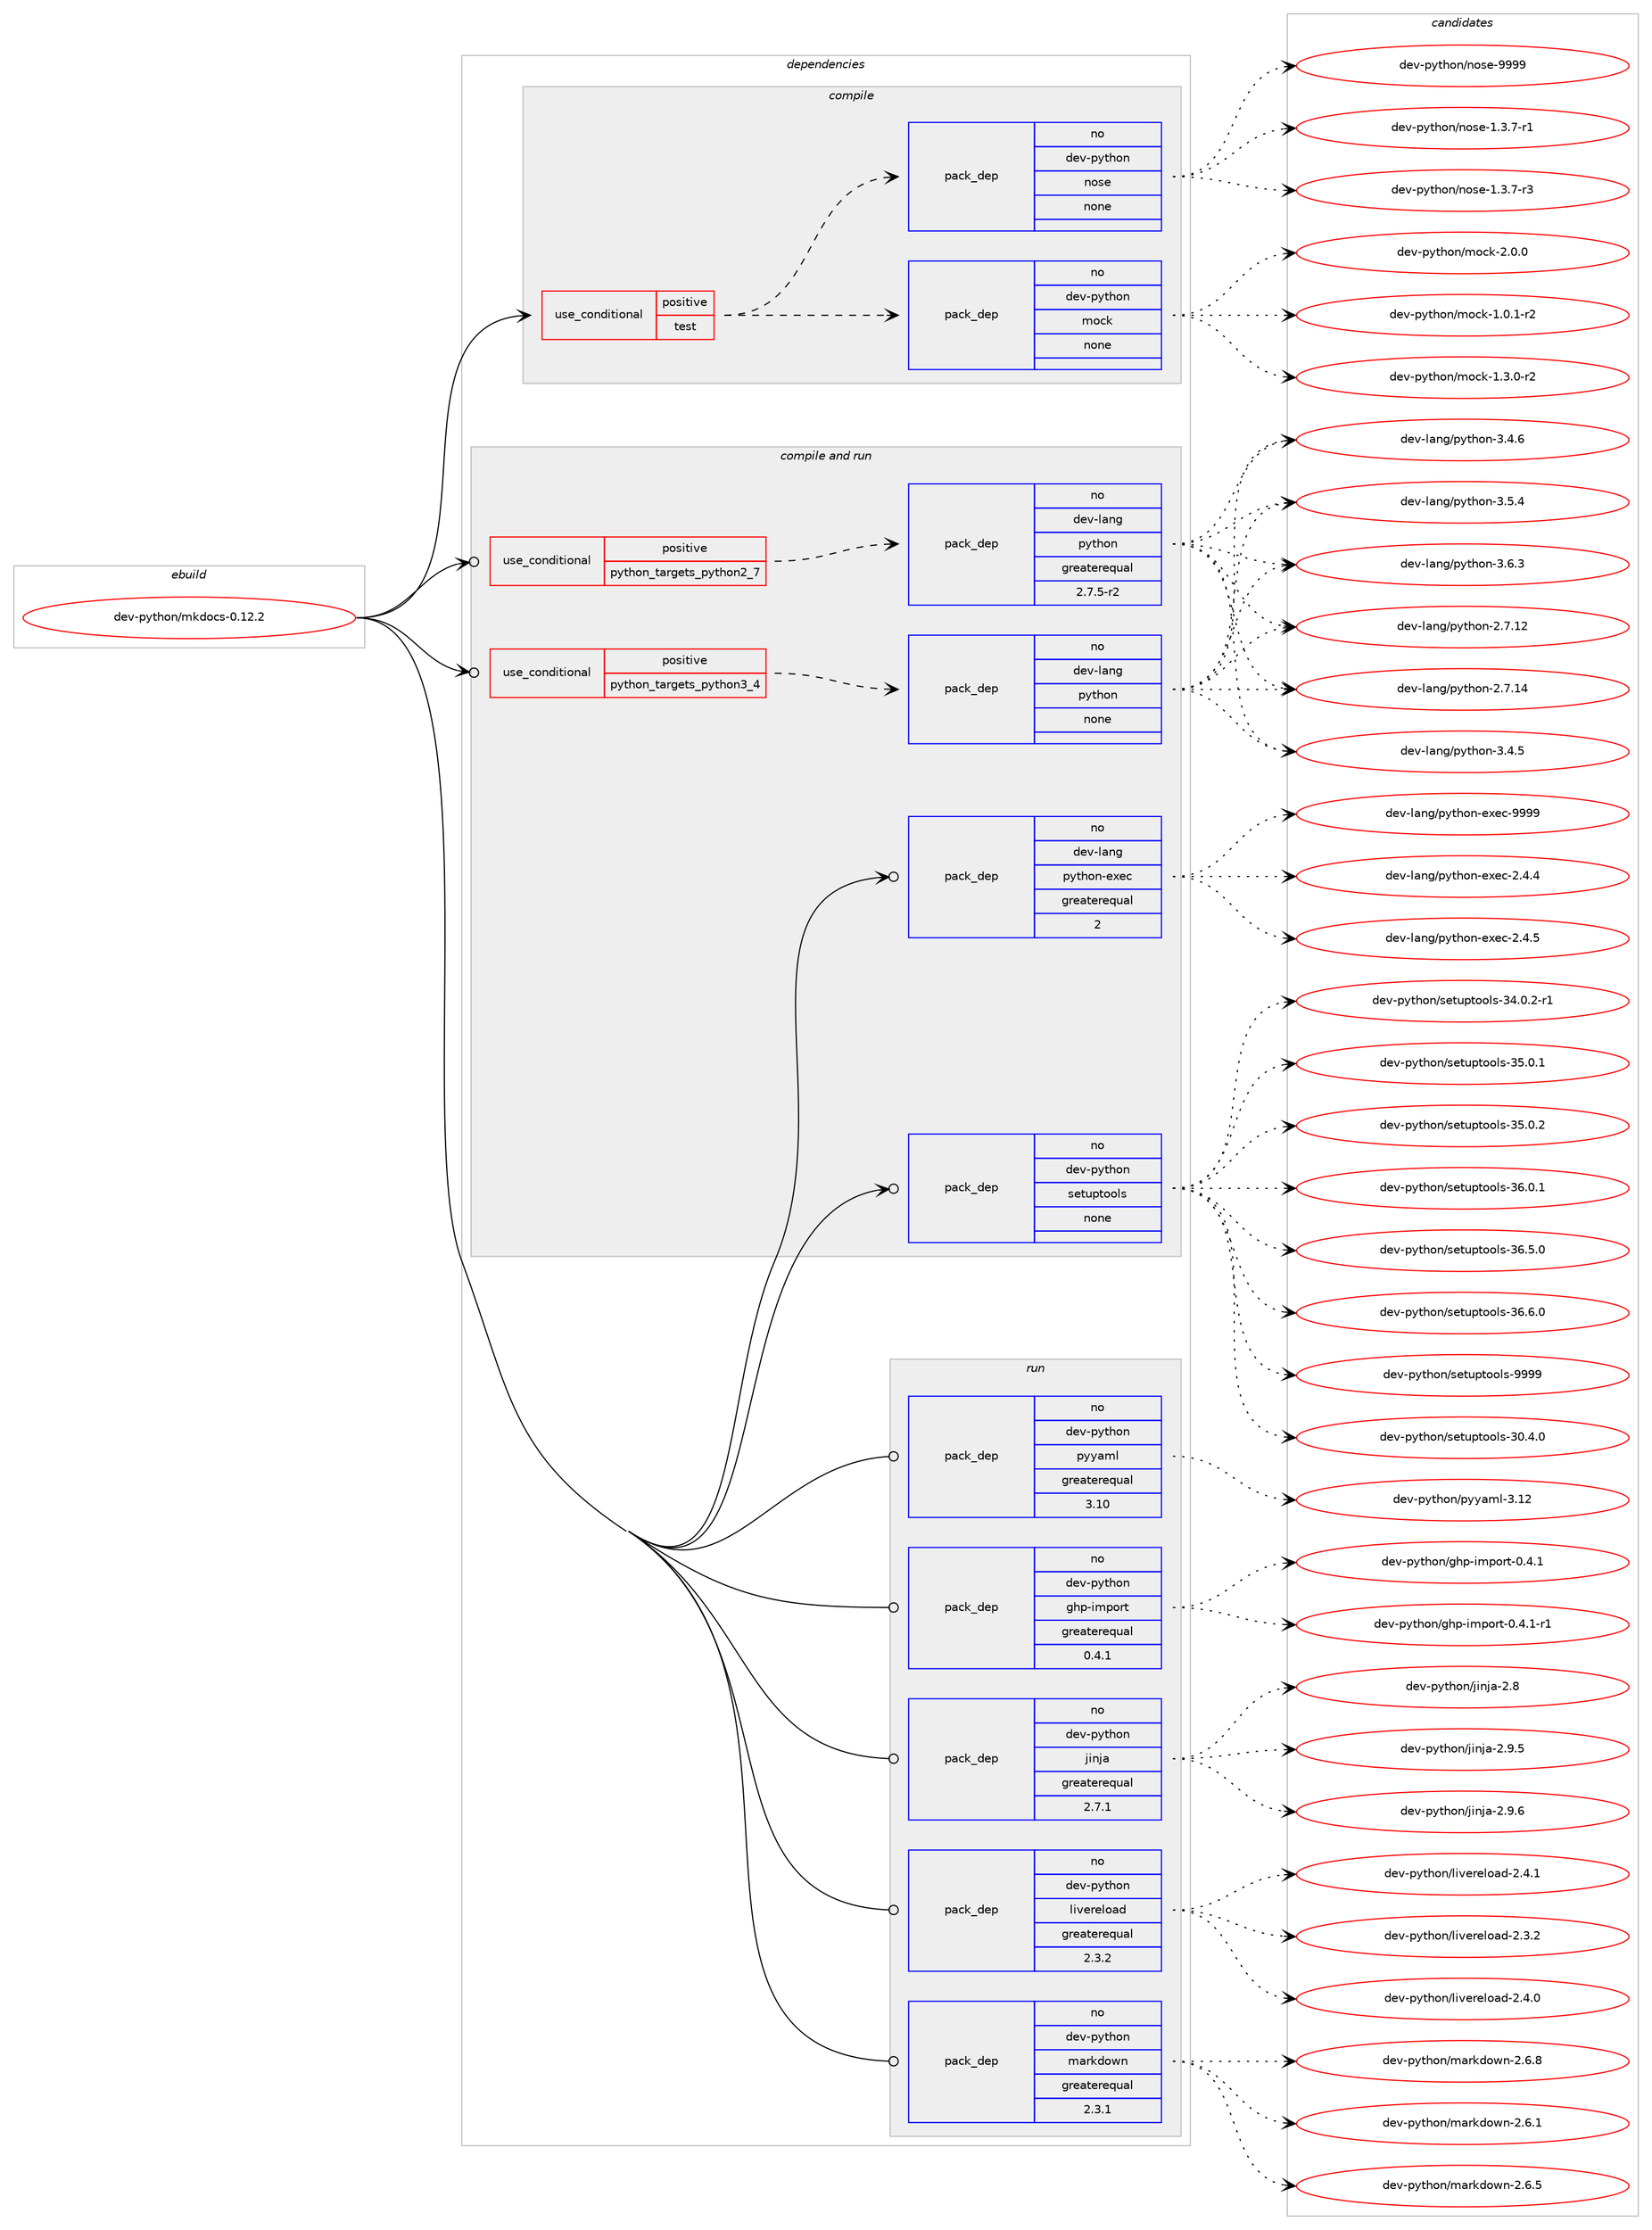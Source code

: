 digraph prolog {

# *************
# Graph options
# *************

newrank=true;
concentrate=true;
compound=true;
graph [rankdir=LR,fontname=Helvetica,fontsize=10,ranksep=1.5];#, ranksep=2.5, nodesep=0.2];
edge  [arrowhead=vee];
node  [fontname=Helvetica,fontsize=10];

# **********
# The ebuild
# **********

subgraph cluster_leftcol {
color=gray;
rank=same;
label=<<i>ebuild</i>>;
id [label="dev-python/mkdocs-0.12.2", color=red, width=4, href="../dev-python/mkdocs-0.12.2.svg"];
}

# ****************
# The dependencies
# ****************

subgraph cluster_midcol {
color=gray;
label=<<i>dependencies</i>>;
subgraph cluster_compile {
fillcolor="#eeeeee";
style=filled;
label=<<i>compile</i>>;
subgraph cond35527 {
dependency166297 [label=<<TABLE BORDER="0" CELLBORDER="1" CELLSPACING="0" CELLPADDING="4"><TR><TD ROWSPAN="3" CELLPADDING="10">use_conditional</TD></TR><TR><TD>positive</TD></TR><TR><TD>test</TD></TR></TABLE>>, shape=none, color=red];
subgraph pack126915 {
dependency166298 [label=<<TABLE BORDER="0" CELLBORDER="1" CELLSPACING="0" CELLPADDING="4" WIDTH="220"><TR><TD ROWSPAN="6" CELLPADDING="30">pack_dep</TD></TR><TR><TD WIDTH="110">no</TD></TR><TR><TD>dev-python</TD></TR><TR><TD>mock</TD></TR><TR><TD>none</TD></TR><TR><TD></TD></TR></TABLE>>, shape=none, color=blue];
}
dependency166297:e -> dependency166298:w [weight=20,style="dashed",arrowhead="vee"];
subgraph pack126916 {
dependency166299 [label=<<TABLE BORDER="0" CELLBORDER="1" CELLSPACING="0" CELLPADDING="4" WIDTH="220"><TR><TD ROWSPAN="6" CELLPADDING="30">pack_dep</TD></TR><TR><TD WIDTH="110">no</TD></TR><TR><TD>dev-python</TD></TR><TR><TD>nose</TD></TR><TR><TD>none</TD></TR><TR><TD></TD></TR></TABLE>>, shape=none, color=blue];
}
dependency166297:e -> dependency166299:w [weight=20,style="dashed",arrowhead="vee"];
}
id:e -> dependency166297:w [weight=20,style="solid",arrowhead="vee"];
}
subgraph cluster_compileandrun {
fillcolor="#eeeeee";
style=filled;
label=<<i>compile and run</i>>;
subgraph cond35528 {
dependency166300 [label=<<TABLE BORDER="0" CELLBORDER="1" CELLSPACING="0" CELLPADDING="4"><TR><TD ROWSPAN="3" CELLPADDING="10">use_conditional</TD></TR><TR><TD>positive</TD></TR><TR><TD>python_targets_python2_7</TD></TR></TABLE>>, shape=none, color=red];
subgraph pack126917 {
dependency166301 [label=<<TABLE BORDER="0" CELLBORDER="1" CELLSPACING="0" CELLPADDING="4" WIDTH="220"><TR><TD ROWSPAN="6" CELLPADDING="30">pack_dep</TD></TR><TR><TD WIDTH="110">no</TD></TR><TR><TD>dev-lang</TD></TR><TR><TD>python</TD></TR><TR><TD>greaterequal</TD></TR><TR><TD>2.7.5-r2</TD></TR></TABLE>>, shape=none, color=blue];
}
dependency166300:e -> dependency166301:w [weight=20,style="dashed",arrowhead="vee"];
}
id:e -> dependency166300:w [weight=20,style="solid",arrowhead="odotvee"];
subgraph cond35529 {
dependency166302 [label=<<TABLE BORDER="0" CELLBORDER="1" CELLSPACING="0" CELLPADDING="4"><TR><TD ROWSPAN="3" CELLPADDING="10">use_conditional</TD></TR><TR><TD>positive</TD></TR><TR><TD>python_targets_python3_4</TD></TR></TABLE>>, shape=none, color=red];
subgraph pack126918 {
dependency166303 [label=<<TABLE BORDER="0" CELLBORDER="1" CELLSPACING="0" CELLPADDING="4" WIDTH="220"><TR><TD ROWSPAN="6" CELLPADDING="30">pack_dep</TD></TR><TR><TD WIDTH="110">no</TD></TR><TR><TD>dev-lang</TD></TR><TR><TD>python</TD></TR><TR><TD>none</TD></TR><TR><TD></TD></TR></TABLE>>, shape=none, color=blue];
}
dependency166302:e -> dependency166303:w [weight=20,style="dashed",arrowhead="vee"];
}
id:e -> dependency166302:w [weight=20,style="solid",arrowhead="odotvee"];
subgraph pack126919 {
dependency166304 [label=<<TABLE BORDER="0" CELLBORDER="1" CELLSPACING="0" CELLPADDING="4" WIDTH="220"><TR><TD ROWSPAN="6" CELLPADDING="30">pack_dep</TD></TR><TR><TD WIDTH="110">no</TD></TR><TR><TD>dev-lang</TD></TR><TR><TD>python-exec</TD></TR><TR><TD>greaterequal</TD></TR><TR><TD>2</TD></TR></TABLE>>, shape=none, color=blue];
}
id:e -> dependency166304:w [weight=20,style="solid",arrowhead="odotvee"];
subgraph pack126920 {
dependency166305 [label=<<TABLE BORDER="0" CELLBORDER="1" CELLSPACING="0" CELLPADDING="4" WIDTH="220"><TR><TD ROWSPAN="6" CELLPADDING="30">pack_dep</TD></TR><TR><TD WIDTH="110">no</TD></TR><TR><TD>dev-python</TD></TR><TR><TD>setuptools</TD></TR><TR><TD>none</TD></TR><TR><TD></TD></TR></TABLE>>, shape=none, color=blue];
}
id:e -> dependency166305:w [weight=20,style="solid",arrowhead="odotvee"];
}
subgraph cluster_run {
fillcolor="#eeeeee";
style=filled;
label=<<i>run</i>>;
subgraph pack126921 {
dependency166306 [label=<<TABLE BORDER="0" CELLBORDER="1" CELLSPACING="0" CELLPADDING="4" WIDTH="220"><TR><TD ROWSPAN="6" CELLPADDING="30">pack_dep</TD></TR><TR><TD WIDTH="110">no</TD></TR><TR><TD>dev-python</TD></TR><TR><TD>ghp-import</TD></TR><TR><TD>greaterequal</TD></TR><TR><TD>0.4.1</TD></TR></TABLE>>, shape=none, color=blue];
}
id:e -> dependency166306:w [weight=20,style="solid",arrowhead="odot"];
subgraph pack126922 {
dependency166307 [label=<<TABLE BORDER="0" CELLBORDER="1" CELLSPACING="0" CELLPADDING="4" WIDTH="220"><TR><TD ROWSPAN="6" CELLPADDING="30">pack_dep</TD></TR><TR><TD WIDTH="110">no</TD></TR><TR><TD>dev-python</TD></TR><TR><TD>jinja</TD></TR><TR><TD>greaterequal</TD></TR><TR><TD>2.7.1</TD></TR></TABLE>>, shape=none, color=blue];
}
id:e -> dependency166307:w [weight=20,style="solid",arrowhead="odot"];
subgraph pack126923 {
dependency166308 [label=<<TABLE BORDER="0" CELLBORDER="1" CELLSPACING="0" CELLPADDING="4" WIDTH="220"><TR><TD ROWSPAN="6" CELLPADDING="30">pack_dep</TD></TR><TR><TD WIDTH="110">no</TD></TR><TR><TD>dev-python</TD></TR><TR><TD>livereload</TD></TR><TR><TD>greaterequal</TD></TR><TR><TD>2.3.2</TD></TR></TABLE>>, shape=none, color=blue];
}
id:e -> dependency166308:w [weight=20,style="solid",arrowhead="odot"];
subgraph pack126924 {
dependency166309 [label=<<TABLE BORDER="0" CELLBORDER="1" CELLSPACING="0" CELLPADDING="4" WIDTH="220"><TR><TD ROWSPAN="6" CELLPADDING="30">pack_dep</TD></TR><TR><TD WIDTH="110">no</TD></TR><TR><TD>dev-python</TD></TR><TR><TD>markdown</TD></TR><TR><TD>greaterequal</TD></TR><TR><TD>2.3.1</TD></TR></TABLE>>, shape=none, color=blue];
}
id:e -> dependency166309:w [weight=20,style="solid",arrowhead="odot"];
subgraph pack126925 {
dependency166310 [label=<<TABLE BORDER="0" CELLBORDER="1" CELLSPACING="0" CELLPADDING="4" WIDTH="220"><TR><TD ROWSPAN="6" CELLPADDING="30">pack_dep</TD></TR><TR><TD WIDTH="110">no</TD></TR><TR><TD>dev-python</TD></TR><TR><TD>pyyaml</TD></TR><TR><TD>greaterequal</TD></TR><TR><TD>3.10</TD></TR></TABLE>>, shape=none, color=blue];
}
id:e -> dependency166310:w [weight=20,style="solid",arrowhead="odot"];
}
}

# **************
# The candidates
# **************

subgraph cluster_choices {
rank=same;
color=gray;
label=<<i>candidates</i>>;

subgraph choice126915 {
color=black;
nodesep=1;
choice1001011184511212111610411111047109111991074549464846494511450 [label="dev-python/mock-1.0.1-r2", color=red, width=4,href="../dev-python/mock-1.0.1-r2.svg"];
choice1001011184511212111610411111047109111991074549465146484511450 [label="dev-python/mock-1.3.0-r2", color=red, width=4,href="../dev-python/mock-1.3.0-r2.svg"];
choice100101118451121211161041111104710911199107455046484648 [label="dev-python/mock-2.0.0", color=red, width=4,href="../dev-python/mock-2.0.0.svg"];
dependency166298:e -> choice1001011184511212111610411111047109111991074549464846494511450:w [style=dotted,weight="100"];
dependency166298:e -> choice1001011184511212111610411111047109111991074549465146484511450:w [style=dotted,weight="100"];
dependency166298:e -> choice100101118451121211161041111104710911199107455046484648:w [style=dotted,weight="100"];
}
subgraph choice126916 {
color=black;
nodesep=1;
choice10010111845112121116104111110471101111151014549465146554511449 [label="dev-python/nose-1.3.7-r1", color=red, width=4,href="../dev-python/nose-1.3.7-r1.svg"];
choice10010111845112121116104111110471101111151014549465146554511451 [label="dev-python/nose-1.3.7-r3", color=red, width=4,href="../dev-python/nose-1.3.7-r3.svg"];
choice10010111845112121116104111110471101111151014557575757 [label="dev-python/nose-9999", color=red, width=4,href="../dev-python/nose-9999.svg"];
dependency166299:e -> choice10010111845112121116104111110471101111151014549465146554511449:w [style=dotted,weight="100"];
dependency166299:e -> choice10010111845112121116104111110471101111151014549465146554511451:w [style=dotted,weight="100"];
dependency166299:e -> choice10010111845112121116104111110471101111151014557575757:w [style=dotted,weight="100"];
}
subgraph choice126917 {
color=black;
nodesep=1;
choice10010111845108971101034711212111610411111045504655464950 [label="dev-lang/python-2.7.12", color=red, width=4,href="../dev-lang/python-2.7.12.svg"];
choice10010111845108971101034711212111610411111045504655464952 [label="dev-lang/python-2.7.14", color=red, width=4,href="../dev-lang/python-2.7.14.svg"];
choice100101118451089711010347112121116104111110455146524653 [label="dev-lang/python-3.4.5", color=red, width=4,href="../dev-lang/python-3.4.5.svg"];
choice100101118451089711010347112121116104111110455146524654 [label="dev-lang/python-3.4.6", color=red, width=4,href="../dev-lang/python-3.4.6.svg"];
choice100101118451089711010347112121116104111110455146534652 [label="dev-lang/python-3.5.4", color=red, width=4,href="../dev-lang/python-3.5.4.svg"];
choice100101118451089711010347112121116104111110455146544651 [label="dev-lang/python-3.6.3", color=red, width=4,href="../dev-lang/python-3.6.3.svg"];
dependency166301:e -> choice10010111845108971101034711212111610411111045504655464950:w [style=dotted,weight="100"];
dependency166301:e -> choice10010111845108971101034711212111610411111045504655464952:w [style=dotted,weight="100"];
dependency166301:e -> choice100101118451089711010347112121116104111110455146524653:w [style=dotted,weight="100"];
dependency166301:e -> choice100101118451089711010347112121116104111110455146524654:w [style=dotted,weight="100"];
dependency166301:e -> choice100101118451089711010347112121116104111110455146534652:w [style=dotted,weight="100"];
dependency166301:e -> choice100101118451089711010347112121116104111110455146544651:w [style=dotted,weight="100"];
}
subgraph choice126918 {
color=black;
nodesep=1;
choice10010111845108971101034711212111610411111045504655464950 [label="dev-lang/python-2.7.12", color=red, width=4,href="../dev-lang/python-2.7.12.svg"];
choice10010111845108971101034711212111610411111045504655464952 [label="dev-lang/python-2.7.14", color=red, width=4,href="../dev-lang/python-2.7.14.svg"];
choice100101118451089711010347112121116104111110455146524653 [label="dev-lang/python-3.4.5", color=red, width=4,href="../dev-lang/python-3.4.5.svg"];
choice100101118451089711010347112121116104111110455146524654 [label="dev-lang/python-3.4.6", color=red, width=4,href="../dev-lang/python-3.4.6.svg"];
choice100101118451089711010347112121116104111110455146534652 [label="dev-lang/python-3.5.4", color=red, width=4,href="../dev-lang/python-3.5.4.svg"];
choice100101118451089711010347112121116104111110455146544651 [label="dev-lang/python-3.6.3", color=red, width=4,href="../dev-lang/python-3.6.3.svg"];
dependency166303:e -> choice10010111845108971101034711212111610411111045504655464950:w [style=dotted,weight="100"];
dependency166303:e -> choice10010111845108971101034711212111610411111045504655464952:w [style=dotted,weight="100"];
dependency166303:e -> choice100101118451089711010347112121116104111110455146524653:w [style=dotted,weight="100"];
dependency166303:e -> choice100101118451089711010347112121116104111110455146524654:w [style=dotted,weight="100"];
dependency166303:e -> choice100101118451089711010347112121116104111110455146534652:w [style=dotted,weight="100"];
dependency166303:e -> choice100101118451089711010347112121116104111110455146544651:w [style=dotted,weight="100"];
}
subgraph choice126919 {
color=black;
nodesep=1;
choice1001011184510897110103471121211161041111104510112010199455046524652 [label="dev-lang/python-exec-2.4.4", color=red, width=4,href="../dev-lang/python-exec-2.4.4.svg"];
choice1001011184510897110103471121211161041111104510112010199455046524653 [label="dev-lang/python-exec-2.4.5", color=red, width=4,href="../dev-lang/python-exec-2.4.5.svg"];
choice10010111845108971101034711212111610411111045101120101994557575757 [label="dev-lang/python-exec-9999", color=red, width=4,href="../dev-lang/python-exec-9999.svg"];
dependency166304:e -> choice1001011184510897110103471121211161041111104510112010199455046524652:w [style=dotted,weight="100"];
dependency166304:e -> choice1001011184510897110103471121211161041111104510112010199455046524653:w [style=dotted,weight="100"];
dependency166304:e -> choice10010111845108971101034711212111610411111045101120101994557575757:w [style=dotted,weight="100"];
}
subgraph choice126920 {
color=black;
nodesep=1;
choice100101118451121211161041111104711510111611711211611111110811545514846524648 [label="dev-python/setuptools-30.4.0", color=red, width=4,href="../dev-python/setuptools-30.4.0.svg"];
choice1001011184511212111610411111047115101116117112116111111108115455152464846504511449 [label="dev-python/setuptools-34.0.2-r1", color=red, width=4,href="../dev-python/setuptools-34.0.2-r1.svg"];
choice100101118451121211161041111104711510111611711211611111110811545515346484649 [label="dev-python/setuptools-35.0.1", color=red, width=4,href="../dev-python/setuptools-35.0.1.svg"];
choice100101118451121211161041111104711510111611711211611111110811545515346484650 [label="dev-python/setuptools-35.0.2", color=red, width=4,href="../dev-python/setuptools-35.0.2.svg"];
choice100101118451121211161041111104711510111611711211611111110811545515446484649 [label="dev-python/setuptools-36.0.1", color=red, width=4,href="../dev-python/setuptools-36.0.1.svg"];
choice100101118451121211161041111104711510111611711211611111110811545515446534648 [label="dev-python/setuptools-36.5.0", color=red, width=4,href="../dev-python/setuptools-36.5.0.svg"];
choice100101118451121211161041111104711510111611711211611111110811545515446544648 [label="dev-python/setuptools-36.6.0", color=red, width=4,href="../dev-python/setuptools-36.6.0.svg"];
choice10010111845112121116104111110471151011161171121161111111081154557575757 [label="dev-python/setuptools-9999", color=red, width=4,href="../dev-python/setuptools-9999.svg"];
dependency166305:e -> choice100101118451121211161041111104711510111611711211611111110811545514846524648:w [style=dotted,weight="100"];
dependency166305:e -> choice1001011184511212111610411111047115101116117112116111111108115455152464846504511449:w [style=dotted,weight="100"];
dependency166305:e -> choice100101118451121211161041111104711510111611711211611111110811545515346484649:w [style=dotted,weight="100"];
dependency166305:e -> choice100101118451121211161041111104711510111611711211611111110811545515346484650:w [style=dotted,weight="100"];
dependency166305:e -> choice100101118451121211161041111104711510111611711211611111110811545515446484649:w [style=dotted,weight="100"];
dependency166305:e -> choice100101118451121211161041111104711510111611711211611111110811545515446534648:w [style=dotted,weight="100"];
dependency166305:e -> choice100101118451121211161041111104711510111611711211611111110811545515446544648:w [style=dotted,weight="100"];
dependency166305:e -> choice10010111845112121116104111110471151011161171121161111111081154557575757:w [style=dotted,weight="100"];
}
subgraph choice126921 {
color=black;
nodesep=1;
choice100101118451121211161041111104710310411245105109112111114116454846524649 [label="dev-python/ghp-import-0.4.1", color=red, width=4,href="../dev-python/ghp-import-0.4.1.svg"];
choice1001011184511212111610411111047103104112451051091121111141164548465246494511449 [label="dev-python/ghp-import-0.4.1-r1", color=red, width=4,href="../dev-python/ghp-import-0.4.1-r1.svg"];
dependency166306:e -> choice100101118451121211161041111104710310411245105109112111114116454846524649:w [style=dotted,weight="100"];
dependency166306:e -> choice1001011184511212111610411111047103104112451051091121111141164548465246494511449:w [style=dotted,weight="100"];
}
subgraph choice126922 {
color=black;
nodesep=1;
choice10010111845112121116104111110471061051101069745504656 [label="dev-python/jinja-2.8", color=red, width=4,href="../dev-python/jinja-2.8.svg"];
choice100101118451121211161041111104710610511010697455046574653 [label="dev-python/jinja-2.9.5", color=red, width=4,href="../dev-python/jinja-2.9.5.svg"];
choice100101118451121211161041111104710610511010697455046574654 [label="dev-python/jinja-2.9.6", color=red, width=4,href="../dev-python/jinja-2.9.6.svg"];
dependency166307:e -> choice10010111845112121116104111110471061051101069745504656:w [style=dotted,weight="100"];
dependency166307:e -> choice100101118451121211161041111104710610511010697455046574653:w [style=dotted,weight="100"];
dependency166307:e -> choice100101118451121211161041111104710610511010697455046574654:w [style=dotted,weight="100"];
}
subgraph choice126923 {
color=black;
nodesep=1;
choice100101118451121211161041111104710810511810111410110811197100455046514650 [label="dev-python/livereload-2.3.2", color=red, width=4,href="../dev-python/livereload-2.3.2.svg"];
choice100101118451121211161041111104710810511810111410110811197100455046524648 [label="dev-python/livereload-2.4.0", color=red, width=4,href="../dev-python/livereload-2.4.0.svg"];
choice100101118451121211161041111104710810511810111410110811197100455046524649 [label="dev-python/livereload-2.4.1", color=red, width=4,href="../dev-python/livereload-2.4.1.svg"];
dependency166308:e -> choice100101118451121211161041111104710810511810111410110811197100455046514650:w [style=dotted,weight="100"];
dependency166308:e -> choice100101118451121211161041111104710810511810111410110811197100455046524648:w [style=dotted,weight="100"];
dependency166308:e -> choice100101118451121211161041111104710810511810111410110811197100455046524649:w [style=dotted,weight="100"];
}
subgraph choice126924 {
color=black;
nodesep=1;
choice100101118451121211161041111104710997114107100111119110455046544649 [label="dev-python/markdown-2.6.1", color=red, width=4,href="../dev-python/markdown-2.6.1.svg"];
choice100101118451121211161041111104710997114107100111119110455046544653 [label="dev-python/markdown-2.6.5", color=red, width=4,href="../dev-python/markdown-2.6.5.svg"];
choice100101118451121211161041111104710997114107100111119110455046544656 [label="dev-python/markdown-2.6.8", color=red, width=4,href="../dev-python/markdown-2.6.8.svg"];
dependency166309:e -> choice100101118451121211161041111104710997114107100111119110455046544649:w [style=dotted,weight="100"];
dependency166309:e -> choice100101118451121211161041111104710997114107100111119110455046544653:w [style=dotted,weight="100"];
dependency166309:e -> choice100101118451121211161041111104710997114107100111119110455046544656:w [style=dotted,weight="100"];
}
subgraph choice126925 {
color=black;
nodesep=1;
choice1001011184511212111610411111047112121121971091084551464950 [label="dev-python/pyyaml-3.12", color=red, width=4,href="../dev-python/pyyaml-3.12.svg"];
dependency166310:e -> choice1001011184511212111610411111047112121121971091084551464950:w [style=dotted,weight="100"];
}
}

}
